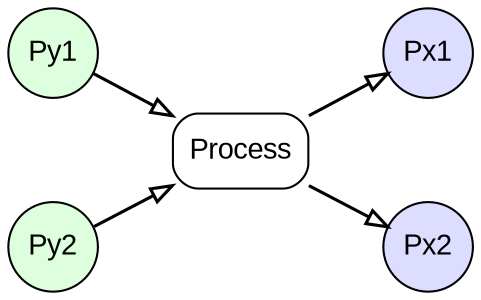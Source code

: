 digraph d {
	nodesep=0.7
	rankdir=LR
	node [fontname = "Arial"];
	edge [fontname = "Arial", fontsize=11,color=black, penwidth=1.5, weight=1];

	subgraph prodIn {
		node [shape=circle, style=filled, fillcolor="#DDDDFF", fixedsize=true, width=0.6]
		pin1[label=Px1]
		pin2[label=Px2]
		}

	subgraph prodOur {
		node [shape=circle, style=filled, fillcolor="#DDFFDD", fixedsize=true, width=0.6]
		pout1[label=Py1]
		pout2[label=Py2]
		}

	subgraph process {
		node [label="Process" shape=box, style=rounded]
		process
	}

	pout1 -> process [arrowhead=onormal]
	pout2 -> process [arrowhead=onormal]
	process -> pin1 [arrowhead=onormal]
	process -> pin2 [arrowhead=onormal]
}
